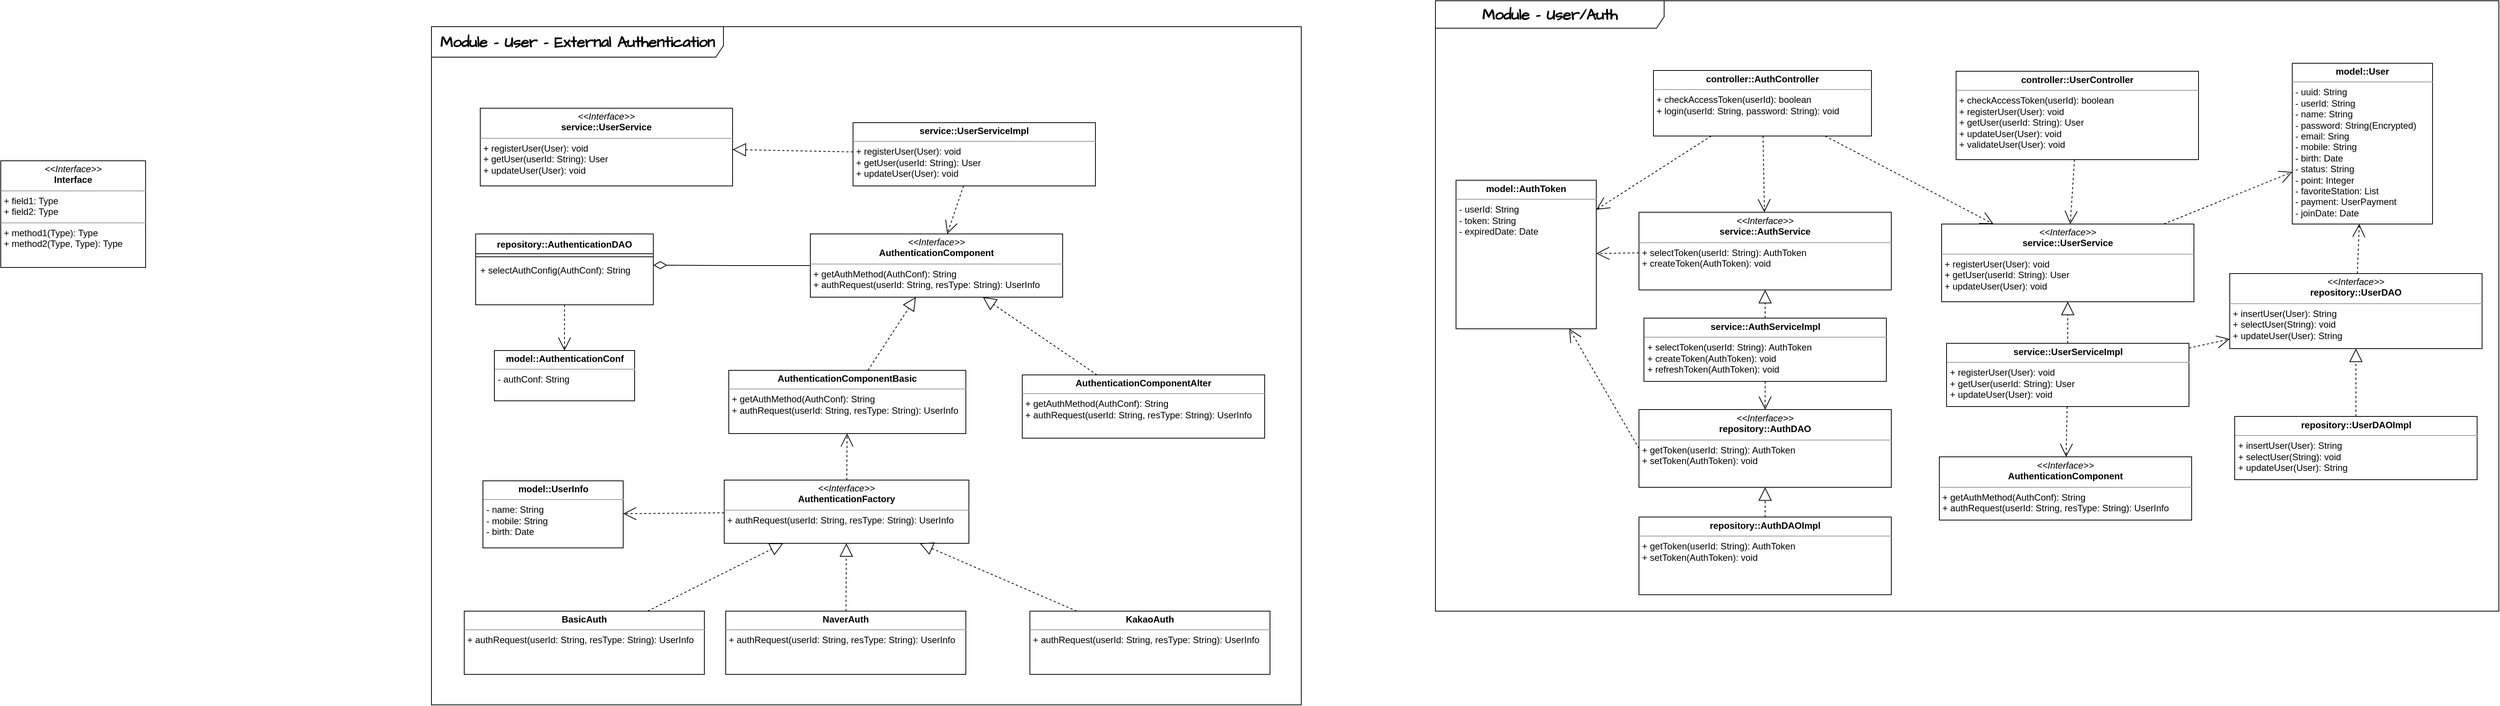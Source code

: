 <mxfile version="21.6.9" type="github">
  <diagram id="C5RBs43oDa-KdzZeNtuy" name="Page-1">
    <mxGraphModel dx="2693" dy="1055" grid="0" gridSize="10" guides="1" tooltips="1" connect="1" arrows="1" fold="1" page="0" pageScale="1" pageWidth="827" pageHeight="1169" math="0" shadow="0">
      <root>
        <mxCell id="WIyWlLk6GJQsqaUBKTNV-0" />
        <mxCell id="WIyWlLk6GJQsqaUBKTNV-1" parent="WIyWlLk6GJQsqaUBKTNV-0" />
        <mxCell id="cEWDLRG8A2N4lx9idrx_-8" style="rounded=0;hachureGap=4;orthogonalLoop=1;jettySize=auto;html=1;exitX=0.5;exitY=1;exitDx=0;exitDy=0;entryX=0.5;entryY=0;entryDx=0;entryDy=0;fontFamily=Architects Daughter;fontSource=https%3A%2F%2Ffonts.googleapis.com%2Fcss%3Ffamily%3DArchitects%2BDaughter;fontSize=16;labelBackgroundColor=none;fontColor=default;dashed=1;endArrow=open;endFill=0;endSize=15;" parent="WIyWlLk6GJQsqaUBKTNV-1" source="zkfFHV4jXpPFQw0GAbJ--6" target="cEWDLRG8A2N4lx9idrx_-15" edge="1">
          <mxGeometry relative="1" as="geometry">
            <mxPoint x="268" y="760" as="targetPoint" />
          </mxGeometry>
        </mxCell>
        <mxCell id="zkfFHV4jXpPFQw0GAbJ--6" value="repository::AuthenticationDAO" style="swimlane;fontStyle=1;align=center;verticalAlign=top;childLayout=stackLayout;horizontal=1;startSize=26;horizontalStack=0;resizeParent=1;resizeLast=0;collapsible=1;marginBottom=0;rounded=0;shadow=0;strokeWidth=1;labelBackgroundColor=none;" parent="WIyWlLk6GJQsqaUBKTNV-1" vertex="1">
          <mxGeometry x="162" y="604" width="233" height="93" as="geometry">
            <mxRectangle x="130" y="380" width="160" height="26" as="alternateBounds" />
          </mxGeometry>
        </mxCell>
        <mxCell id="zkfFHV4jXpPFQw0GAbJ--9" value="" style="line;html=1;strokeWidth=1;align=left;verticalAlign=middle;spacingTop=-1;spacingLeft=3;spacingRight=3;rotatable=0;labelPosition=right;points=[];portConstraint=eastwest;labelBackgroundColor=none;rounded=0;" parent="zkfFHV4jXpPFQw0GAbJ--6" vertex="1">
          <mxGeometry y="26" width="233" height="8" as="geometry" />
        </mxCell>
        <mxCell id="zkfFHV4jXpPFQw0GAbJ--10" value="+ selectAuthConfig(AuthConf): String" style="text;align=left;verticalAlign=top;spacingLeft=4;spacingRight=4;overflow=hidden;rotatable=0;points=[[0,0.5],[1,0.5]];portConstraint=eastwest;fontStyle=0;labelBackgroundColor=none;rounded=0;" parent="zkfFHV4jXpPFQw0GAbJ--6" vertex="1">
          <mxGeometry y="34" width="233" height="26" as="geometry" />
        </mxCell>
        <mxCell id="cEWDLRG8A2N4lx9idrx_-0" value="&lt;b&gt;Module - User - External Authentication&lt;/b&gt;" style="shape=umlFrame;whiteSpace=wrap;html=1;pointerEvents=0;hachureGap=4;fontFamily=Architects Daughter;fontSource=https%3A%2F%2Ffonts.googleapis.com%2Fcss%3Ffamily%3DArchitects%2BDaughter;fontSize=20;width=383;height=40;labelBackgroundColor=none;rounded=0;" parent="WIyWlLk6GJQsqaUBKTNV-1" vertex="1">
          <mxGeometry x="104" y="332" width="1141" height="890" as="geometry" />
        </mxCell>
        <mxCell id="cEWDLRG8A2N4lx9idrx_-12" value="&lt;p style=&quot;margin:0px;margin-top:4px;text-align:center;&quot;&gt;&lt;i&gt;&amp;lt;&amp;lt;Interface&amp;gt;&amp;gt;&lt;/i&gt;&lt;br/&gt;&lt;b&gt;Interface&lt;/b&gt;&lt;/p&gt;&lt;hr size=&quot;1&quot;/&gt;&lt;p style=&quot;margin:0px;margin-left:4px;&quot;&gt;+ field1: Type&lt;br/&gt;+ field2: Type&lt;/p&gt;&lt;hr size=&quot;1&quot;/&gt;&lt;p style=&quot;margin:0px;margin-left:4px;&quot;&gt;+ method1(Type): Type&lt;br/&gt;+ method2(Type, Type): Type&lt;/p&gt;" style="verticalAlign=top;align=left;overflow=fill;fontSize=12;fontFamily=Helvetica;html=1;whiteSpace=wrap;" parent="WIyWlLk6GJQsqaUBKTNV-1" vertex="1">
          <mxGeometry x="-461" y="508" width="190" height="140" as="geometry" />
        </mxCell>
        <mxCell id="cEWDLRG8A2N4lx9idrx_-16" style="edgeStyle=orthogonalEdgeStyle;rounded=0;orthogonalLoop=1;jettySize=auto;html=1;entryX=1.001;entryY=0.268;entryDx=0;entryDy=0;entryPerimeter=0;endArrow=diamondThin;endFill=0;endSize=15;" parent="WIyWlLk6GJQsqaUBKTNV-1" source="cEWDLRG8A2N4lx9idrx_-13" target="zkfFHV4jXpPFQw0GAbJ--10" edge="1">
          <mxGeometry relative="1" as="geometry" />
        </mxCell>
        <mxCell id="cEWDLRG8A2N4lx9idrx_-13" value="&lt;p style=&quot;margin:0px;margin-top:4px;text-align:center;&quot;&gt;&lt;i&gt;&amp;lt;&amp;lt;Interface&amp;gt;&amp;gt;&lt;/i&gt;&lt;br&gt;&lt;b style=&quot;background-color: initial;&quot;&gt;AuthenticationComponent&lt;/b&gt;&lt;/p&gt;&lt;p style=&quot;margin:0px;margin-top:4px;text-align:center;&quot;&gt;&lt;/p&gt;&lt;hr size=&quot;1&quot;&gt;&lt;p style=&quot;margin:0px;margin-left:4px;&quot;&gt;+ getAuthMethod(AuthConf): String&lt;br&gt;&lt;/p&gt;&lt;p style=&quot;margin:0px;margin-left:4px;&quot;&gt;+ authRequest(userId: String, resType: String): UserInfo&lt;/p&gt;&lt;p style=&quot;margin:0px;margin-left:4px;&quot;&gt;&lt;br&gt;&lt;/p&gt;" style="verticalAlign=top;align=left;overflow=fill;fontSize=12;fontFamily=Helvetica;html=1;whiteSpace=wrap;" parent="WIyWlLk6GJQsqaUBKTNV-1" vertex="1">
          <mxGeometry x="601" y="604" width="331" height="83" as="geometry" />
        </mxCell>
        <mxCell id="cEWDLRG8A2N4lx9idrx_-15" value="&lt;p style=&quot;margin:0px;margin-top:4px;text-align:center;&quot;&gt;&lt;b style=&quot;background-color: initial;&quot;&gt;model::AuthenticationConf&lt;/b&gt;&lt;/p&gt;&lt;p style=&quot;margin:0px;margin-top:4px;text-align:center;&quot;&gt;&lt;/p&gt;&lt;hr size=&quot;1&quot;&gt;&lt;p style=&quot;margin:0px;margin-left:4px;&quot;&gt;- authConf: String&lt;/p&gt;" style="verticalAlign=top;align=left;overflow=fill;fontSize=12;fontFamily=Helvetica;html=1;whiteSpace=wrap;" parent="WIyWlLk6GJQsqaUBKTNV-1" vertex="1">
          <mxGeometry x="186.5" y="757" width="184" height="66" as="geometry" />
        </mxCell>
        <mxCell id="cEWDLRG8A2N4lx9idrx_-29" style="edgeStyle=none;shape=connector;rounded=0;hachureGap=4;orthogonalLoop=1;jettySize=auto;html=1;dashed=1;labelBackgroundColor=none;strokeColor=default;fontFamily=Architects Daughter;fontSource=https%3A%2F%2Ffonts.googleapis.com%2Fcss%3Ffamily%3DArchitects%2BDaughter;fontSize=16;fontColor=default;endArrow=block;endFill=0;endSize=15;" parent="WIyWlLk6GJQsqaUBKTNV-1" source="cEWDLRG8A2N4lx9idrx_-17" target="cEWDLRG8A2N4lx9idrx_-13" edge="1">
          <mxGeometry relative="1" as="geometry" />
        </mxCell>
        <mxCell id="cEWDLRG8A2N4lx9idrx_-17" value="&lt;p style=&quot;margin:0px;margin-top:4px;text-align:center;&quot;&gt;&lt;b style=&quot;background-color: initial;&quot;&gt;AuthenticationComponentBasic&lt;/b&gt;&lt;/p&gt;&lt;p style=&quot;margin:0px;margin-top:4px;text-align:center;&quot;&gt;&lt;/p&gt;&lt;hr size=&quot;1&quot;&gt;&lt;p style=&quot;margin:0px;margin-left:4px;&quot;&gt;+ getAuthMethod(AuthConf): String&lt;br&gt;&lt;/p&gt;&lt;p style=&quot;margin:0px;margin-left:4px;&quot;&gt;+ authRequest(userId: String, resType: String): UserInfo&lt;br&gt;&lt;/p&gt;&lt;p style=&quot;margin:0px;margin-left:4px;&quot;&gt;&lt;br&gt;&lt;/p&gt;" style="verticalAlign=top;align=left;overflow=fill;fontSize=12;fontFamily=Helvetica;html=1;whiteSpace=wrap;" parent="WIyWlLk6GJQsqaUBKTNV-1" vertex="1">
          <mxGeometry x="494" y="783" width="311" height="83" as="geometry" />
        </mxCell>
        <mxCell id="cEWDLRG8A2N4lx9idrx_-21" style="edgeStyle=none;shape=connector;rounded=0;hachureGap=4;orthogonalLoop=1;jettySize=auto;html=1;dashed=1;labelBackgroundColor=none;strokeColor=default;fontFamily=Architects Daughter;fontSource=https%3A%2F%2Ffonts.googleapis.com%2Fcss%3Ffamily%3DArchitects%2BDaughter;fontSize=16;fontColor=default;endArrow=block;endFill=0;endSize=15;" parent="WIyWlLk6GJQsqaUBKTNV-1" source="cEWDLRG8A2N4lx9idrx_-18" target="cEWDLRG8A2N4lx9idrx_-13" edge="1">
          <mxGeometry relative="1" as="geometry" />
        </mxCell>
        <mxCell id="cEWDLRG8A2N4lx9idrx_-18" value="&lt;p style=&quot;margin:0px;margin-top:4px;text-align:center;&quot;&gt;&lt;b style=&quot;background-color: initial;&quot;&gt;AuthenticationComponentAlter&lt;/b&gt;&lt;/p&gt;&lt;p style=&quot;margin:0px;margin-top:4px;text-align:center;&quot;&gt;&lt;/p&gt;&lt;hr size=&quot;1&quot;&gt;&lt;p style=&quot;margin:0px;margin-left:4px;&quot;&gt;+ getAuthMethod(AuthConf): String&lt;br&gt;&lt;/p&gt;&lt;p style=&quot;margin:0px;margin-left:4px;&quot;&gt;+ authRequest(userId: String, resType: String): UserInfo&lt;br&gt;&lt;/p&gt;&lt;p style=&quot;margin:0px;margin-left:4px;&quot;&gt;&lt;br&gt;&lt;/p&gt;" style="verticalAlign=top;align=left;overflow=fill;fontSize=12;fontFamily=Helvetica;html=1;whiteSpace=wrap;" parent="WIyWlLk6GJQsqaUBKTNV-1" vertex="1">
          <mxGeometry x="879" y="789" width="318" height="83" as="geometry" />
        </mxCell>
        <mxCell id="cEWDLRG8A2N4lx9idrx_-24" style="edgeStyle=none;shape=connector;rounded=0;hachureGap=4;orthogonalLoop=1;jettySize=auto;html=1;dashed=1;labelBackgroundColor=none;strokeColor=default;fontFamily=Architects Daughter;fontSource=https%3A%2F%2Ffonts.googleapis.com%2Fcss%3Ffamily%3DArchitects%2BDaughter;fontSize=16;fontColor=default;endArrow=open;endFill=0;endSize=15;" parent="WIyWlLk6GJQsqaUBKTNV-1" source="cEWDLRG8A2N4lx9idrx_-23" target="cEWDLRG8A2N4lx9idrx_-17" edge="1">
          <mxGeometry relative="1" as="geometry" />
        </mxCell>
        <mxCell id="cEWDLRG8A2N4lx9idrx_-39" style="edgeStyle=none;shape=connector;rounded=0;hachureGap=4;orthogonalLoop=1;jettySize=auto;html=1;dashed=1;labelBackgroundColor=none;strokeColor=default;fontFamily=Architects Daughter;fontSource=https%3A%2F%2Ffonts.googleapis.com%2Fcss%3Ffamily%3DArchitects%2BDaughter;fontSize=16;fontColor=default;endArrow=open;endFill=0;endSize=15;" parent="WIyWlLk6GJQsqaUBKTNV-1" source="cEWDLRG8A2N4lx9idrx_-23" target="cEWDLRG8A2N4lx9idrx_-38" edge="1">
          <mxGeometry relative="1" as="geometry" />
        </mxCell>
        <mxCell id="cEWDLRG8A2N4lx9idrx_-23" value="&lt;p style=&quot;margin:0px;margin-top:4px;text-align:center;&quot;&gt;&lt;i&gt;&amp;lt;&amp;lt;Interface&amp;gt;&amp;gt;&lt;/i&gt;&lt;br&gt;&lt;b style=&quot;background-color: initial;&quot;&gt;AuthenticationFactory&lt;/b&gt;&lt;/p&gt;&lt;p style=&quot;margin:0px;margin-top:4px;text-align:center;&quot;&gt;&lt;/p&gt;&lt;hr size=&quot;1&quot;&gt;&lt;p style=&quot;margin:0px;margin-left:4px;&quot;&gt;&lt;span style=&quot;background-color: initial;&quot;&gt;+ authRequest(userId: String, resType: String): UserInfo&lt;/span&gt;&lt;br&gt;&lt;/p&gt;" style="verticalAlign=top;align=left;overflow=fill;fontSize=12;fontFamily=Helvetica;html=1;whiteSpace=wrap;" parent="WIyWlLk6GJQsqaUBKTNV-1" vertex="1">
          <mxGeometry x="488" y="927" width="321" height="83" as="geometry" />
        </mxCell>
        <mxCell id="cEWDLRG8A2N4lx9idrx_-35" style="edgeStyle=none;shape=connector;rounded=0;hachureGap=4;orthogonalLoop=1;jettySize=auto;html=1;dashed=1;labelBackgroundColor=none;strokeColor=default;fontFamily=Architects Daughter;fontSource=https%3A%2F%2Ffonts.googleapis.com%2Fcss%3Ffamily%3DArchitects%2BDaughter;fontSize=16;fontColor=default;endArrow=block;endFill=0;endSize=15;" parent="WIyWlLk6GJQsqaUBKTNV-1" source="cEWDLRG8A2N4lx9idrx_-26" target="cEWDLRG8A2N4lx9idrx_-23" edge="1">
          <mxGeometry relative="1" as="geometry" />
        </mxCell>
        <mxCell id="cEWDLRG8A2N4lx9idrx_-26" value="&lt;p style=&quot;margin:0px;margin-top:4px;text-align:center;&quot;&gt;&lt;b style=&quot;background-color: initial;&quot;&gt;BasicAuth&lt;/b&gt;&lt;/p&gt;&lt;p style=&quot;margin:0px;margin-top:4px;text-align:center;&quot;&gt;&lt;/p&gt;&lt;hr size=&quot;1&quot;&gt;&lt;p style=&quot;margin:0px;margin-left:4px;&quot;&gt;+ authRequest(userId: String, resType: String): UserInfo&lt;br&gt;&lt;/p&gt;&lt;p style=&quot;margin:0px;margin-left:4px;&quot;&gt;&lt;br&gt;&lt;/p&gt;" style="verticalAlign=top;align=left;overflow=fill;fontSize=12;fontFamily=Helvetica;html=1;whiteSpace=wrap;" parent="WIyWlLk6GJQsqaUBKTNV-1" vertex="1">
          <mxGeometry x="147" y="1099" width="315" height="83" as="geometry" />
        </mxCell>
        <mxCell id="cEWDLRG8A2N4lx9idrx_-36" style="edgeStyle=none;shape=connector;rounded=0;hachureGap=4;orthogonalLoop=1;jettySize=auto;html=1;dashed=1;labelBackgroundColor=none;strokeColor=default;fontFamily=Architects Daughter;fontSource=https%3A%2F%2Ffonts.googleapis.com%2Fcss%3Ffamily%3DArchitects%2BDaughter;fontSize=16;fontColor=default;endArrow=block;endFill=0;endSize=15;" parent="WIyWlLk6GJQsqaUBKTNV-1" source="cEWDLRG8A2N4lx9idrx_-33" target="cEWDLRG8A2N4lx9idrx_-23" edge="1">
          <mxGeometry relative="1" as="geometry" />
        </mxCell>
        <mxCell id="cEWDLRG8A2N4lx9idrx_-33" value="&lt;p style=&quot;margin:0px;margin-top:4px;text-align:center;&quot;&gt;&lt;b style=&quot;background-color: initial;&quot;&gt;NaverAuth&lt;/b&gt;&lt;/p&gt;&lt;p style=&quot;margin:0px;margin-top:4px;text-align:center;&quot;&gt;&lt;/p&gt;&lt;hr size=&quot;1&quot;&gt;&lt;p style=&quot;margin:0px;margin-left:4px;&quot;&gt;+ authRequest(userId: String, resType: String): UserInfo&lt;br&gt;&lt;/p&gt;&lt;p style=&quot;margin:0px;margin-left:4px;&quot;&gt;&lt;br&gt;&lt;/p&gt;" style="verticalAlign=top;align=left;overflow=fill;fontSize=12;fontFamily=Helvetica;html=1;whiteSpace=wrap;" parent="WIyWlLk6GJQsqaUBKTNV-1" vertex="1">
          <mxGeometry x="490" y="1099" width="315" height="83" as="geometry" />
        </mxCell>
        <mxCell id="cEWDLRG8A2N4lx9idrx_-37" style="edgeStyle=none;shape=connector;rounded=0;hachureGap=4;orthogonalLoop=1;jettySize=auto;html=1;dashed=1;labelBackgroundColor=none;strokeColor=default;fontFamily=Architects Daughter;fontSource=https%3A%2F%2Ffonts.googleapis.com%2Fcss%3Ffamily%3DArchitects%2BDaughter;fontSize=16;fontColor=default;endArrow=block;endFill=0;endSize=15;" parent="WIyWlLk6GJQsqaUBKTNV-1" source="cEWDLRG8A2N4lx9idrx_-34" target="cEWDLRG8A2N4lx9idrx_-23" edge="1">
          <mxGeometry relative="1" as="geometry" />
        </mxCell>
        <mxCell id="cEWDLRG8A2N4lx9idrx_-34" value="&lt;p style=&quot;margin:0px;margin-top:4px;text-align:center;&quot;&gt;&lt;b style=&quot;background-color: initial;&quot;&gt;KakaoAuth&lt;/b&gt;&lt;/p&gt;&lt;p style=&quot;margin:0px;margin-top:4px;text-align:center;&quot;&gt;&lt;/p&gt;&lt;hr size=&quot;1&quot;&gt;&lt;p style=&quot;margin:0px;margin-left:4px;&quot;&gt;+ authRequest(userId: String, resType: String): UserInfo&lt;br&gt;&lt;/p&gt;&lt;p style=&quot;margin:0px;margin-left:4px;&quot;&gt;&lt;br&gt;&lt;/p&gt;" style="verticalAlign=top;align=left;overflow=fill;fontSize=12;fontFamily=Helvetica;html=1;whiteSpace=wrap;" parent="WIyWlLk6GJQsqaUBKTNV-1" vertex="1">
          <mxGeometry x="889" y="1099" width="315" height="83" as="geometry" />
        </mxCell>
        <mxCell id="cEWDLRG8A2N4lx9idrx_-38" value="&lt;p style=&quot;margin:0px;margin-top:4px;text-align:center;&quot;&gt;&lt;b style=&quot;background-color: initial;&quot;&gt;model::UserInfo&lt;/b&gt;&lt;/p&gt;&lt;p style=&quot;margin:0px;margin-top:4px;text-align:center;&quot;&gt;&lt;/p&gt;&lt;hr size=&quot;1&quot;&gt;&lt;p style=&quot;margin:0px;margin-left:4px;&quot;&gt;- name: String&lt;/p&gt;&lt;p style=&quot;margin:0px;margin-left:4px;&quot;&gt;- mobile: String&lt;/p&gt;&lt;p style=&quot;margin:0px;margin-left:4px;&quot;&gt;- birth: Date&lt;/p&gt;" style="verticalAlign=top;align=left;overflow=fill;fontSize=12;fontFamily=Helvetica;html=1;whiteSpace=wrap;" parent="WIyWlLk6GJQsqaUBKTNV-1" vertex="1">
          <mxGeometry x="171.5" y="928" width="184" height="88" as="geometry" />
        </mxCell>
        <mxCell id="cEWDLRG8A2N4lx9idrx_-43" style="edgeStyle=none;shape=connector;rounded=0;hachureGap=4;orthogonalLoop=1;jettySize=auto;html=1;dashed=1;labelBackgroundColor=none;strokeColor=default;fontFamily=Architects Daughter;fontSource=https%3A%2F%2Ffonts.googleapis.com%2Fcss%3Ffamily%3DArchitects%2BDaughter;fontSize=16;fontColor=default;endArrow=open;endFill=0;endSize=15;" parent="WIyWlLk6GJQsqaUBKTNV-1" source="cEWDLRG8A2N4lx9idrx_-40" target="cEWDLRG8A2N4lx9idrx_-13" edge="1">
          <mxGeometry relative="1" as="geometry" />
        </mxCell>
        <mxCell id="cEWDLRG8A2N4lx9idrx_-45" style="edgeStyle=none;shape=connector;rounded=0;hachureGap=4;orthogonalLoop=1;jettySize=auto;html=1;dashed=1;labelBackgroundColor=none;strokeColor=default;fontFamily=Architects Daughter;fontSource=https%3A%2F%2Ffonts.googleapis.com%2Fcss%3Ffamily%3DArchitects%2BDaughter;fontSize=16;fontColor=default;endArrow=block;endFill=0;endSize=15;" parent="WIyWlLk6GJQsqaUBKTNV-1" source="cEWDLRG8A2N4lx9idrx_-40" target="cEWDLRG8A2N4lx9idrx_-42" edge="1">
          <mxGeometry relative="1" as="geometry" />
        </mxCell>
        <mxCell id="cEWDLRG8A2N4lx9idrx_-40" value="&lt;p style=&quot;margin:0px;margin-top:4px;text-align:center;&quot;&gt;&lt;b style=&quot;background-color: initial;&quot;&gt;service::UserServiceImpl&lt;/b&gt;&lt;/p&gt;&lt;p style=&quot;margin:0px;margin-top:4px;text-align:center;&quot;&gt;&lt;/p&gt;&lt;hr size=&quot;1&quot;&gt;&lt;p style=&quot;margin:0px;margin-left:4px;&quot;&gt;+ registerUser(User): void&lt;/p&gt;&lt;p style=&quot;margin:0px;margin-left:4px;&quot;&gt;+ getUser(userId: String): User&lt;/p&gt;&lt;p style=&quot;margin:0px;margin-left:4px;&quot;&gt;+ updateUser(User): void&lt;/p&gt;&lt;p style=&quot;margin:0px;margin-left:4px;&quot;&gt;&lt;br&gt;&lt;/p&gt;" style="verticalAlign=top;align=left;overflow=fill;fontSize=12;fontFamily=Helvetica;html=1;whiteSpace=wrap;" parent="WIyWlLk6GJQsqaUBKTNV-1" vertex="1">
          <mxGeometry x="657" y="458" width="318" height="83" as="geometry" />
        </mxCell>
        <mxCell id="cEWDLRG8A2N4lx9idrx_-42" value="&lt;p style=&quot;margin:0px;margin-top:4px;text-align:center;&quot;&gt;&lt;i&gt;&amp;lt;&amp;lt;Interface&amp;gt;&amp;gt;&lt;/i&gt;&lt;br&gt;&lt;b style=&quot;background-color: initial;&quot;&gt;service::UserService&lt;/b&gt;&lt;/p&gt;&lt;p style=&quot;margin:0px;margin-top:4px;text-align:center;&quot;&gt;&lt;/p&gt;&lt;hr size=&quot;1&quot;&gt;&lt;p style=&quot;margin:0px;margin-left:4px;&quot;&gt;+ registerUser(User): void&lt;br&gt;&lt;/p&gt;&lt;p style=&quot;margin:0px;margin-left:4px;&quot;&gt;+ getUser(userId: String): User&lt;/p&gt;&lt;p style=&quot;margin:0px;margin-left:4px;&quot;&gt;+ updateUser(User): void&lt;/p&gt;" style="verticalAlign=top;align=left;overflow=fill;fontSize=12;fontFamily=Helvetica;html=1;whiteSpace=wrap;" parent="WIyWlLk6GJQsqaUBKTNV-1" vertex="1">
          <mxGeometry x="168" y="439" width="331" height="102" as="geometry" />
        </mxCell>
        <mxCell id="cEWDLRG8A2N4lx9idrx_-50" value="&lt;b&gt;Module - User/Auth&lt;/b&gt;" style="shape=umlFrame;whiteSpace=wrap;html=1;pointerEvents=0;hachureGap=4;fontFamily=Architects Daughter;fontSource=https%3A%2F%2Ffonts.googleapis.com%2Fcss%3Ffamily%3DArchitects%2BDaughter;fontSize=20;width=300;height=36;labelBackgroundColor=none;rounded=0;" parent="WIyWlLk6GJQsqaUBKTNV-1" vertex="1">
          <mxGeometry x="1421" y="298" width="1395" height="801" as="geometry" />
        </mxCell>
        <mxCell id="cEWDLRG8A2N4lx9idrx_-52" value="&lt;p style=&quot;margin:0px;margin-top:4px;text-align:center;&quot;&gt;&lt;i&gt;&amp;lt;&amp;lt;Interface&amp;gt;&amp;gt;&lt;/i&gt;&lt;br&gt;&lt;b style=&quot;border-color: var(--border-color); background-color: initial;&quot;&gt;AuthenticationComponent&lt;/b&gt;&lt;br&gt;&lt;/p&gt;&lt;p style=&quot;margin:0px;margin-top:4px;text-align:center;&quot;&gt;&lt;/p&gt;&lt;hr size=&quot;1&quot;&gt;&lt;p style=&quot;margin:0px;margin-left:4px;&quot;&gt;+ getAuthMethod(AuthConf): String&lt;br&gt;&lt;/p&gt;&lt;p style=&quot;margin:0px;margin-left:4px;&quot;&gt;+ authRequest(userId: String, resType: String): UserInfo&lt;/p&gt;&lt;p style=&quot;margin:0px;margin-left:4px;&quot;&gt;&lt;br&gt;&lt;/p&gt;" style="verticalAlign=top;align=left;overflow=fill;fontSize=12;fontFamily=Helvetica;html=1;whiteSpace=wrap;" parent="WIyWlLk6GJQsqaUBKTNV-1" vertex="1">
          <mxGeometry x="2082" y="896.5" width="331" height="83" as="geometry" />
        </mxCell>
        <mxCell id="cEWDLRG8A2N4lx9idrx_-68" style="edgeStyle=none;shape=connector;rounded=0;hachureGap=4;orthogonalLoop=1;jettySize=auto;html=1;dashed=1;labelBackgroundColor=none;strokeColor=default;fontFamily=Architects Daughter;fontSource=https%3A%2F%2Ffonts.googleapis.com%2Fcss%3Ffamily%3DArchitects%2BDaughter;fontSize=16;fontColor=default;endArrow=open;endFill=0;endSize=15;" parent="WIyWlLk6GJQsqaUBKTNV-1" source="cEWDLRG8A2N4lx9idrx_-70" target="cEWDLRG8A2N4lx9idrx_-52" edge="1">
          <mxGeometry relative="1" as="geometry" />
        </mxCell>
        <mxCell id="cEWDLRG8A2N4lx9idrx_-69" style="edgeStyle=none;shape=connector;rounded=0;hachureGap=4;orthogonalLoop=1;jettySize=auto;html=1;dashed=1;labelBackgroundColor=none;strokeColor=default;fontFamily=Architects Daughter;fontSource=https%3A%2F%2Ffonts.googleapis.com%2Fcss%3Ffamily%3DArchitects%2BDaughter;fontSize=16;fontColor=default;endArrow=block;endFill=0;endSize=15;" parent="WIyWlLk6GJQsqaUBKTNV-1" source="cEWDLRG8A2N4lx9idrx_-70" target="cEWDLRG8A2N4lx9idrx_-71" edge="1">
          <mxGeometry relative="1" as="geometry" />
        </mxCell>
        <mxCell id="cEWDLRG8A2N4lx9idrx_-79" style="edgeStyle=none;shape=connector;rounded=0;hachureGap=4;orthogonalLoop=1;jettySize=auto;html=1;dashed=1;labelBackgroundColor=none;strokeColor=default;fontFamily=Architects Daughter;fontSource=https%3A%2F%2Ffonts.googleapis.com%2Fcss%3Ffamily%3DArchitects%2BDaughter;fontSize=16;fontColor=default;endArrow=open;endFill=0;endSize=15;" parent="WIyWlLk6GJQsqaUBKTNV-1" source="cEWDLRG8A2N4lx9idrx_-70" target="cEWDLRG8A2N4lx9idrx_-73" edge="1">
          <mxGeometry relative="1" as="geometry" />
        </mxCell>
        <mxCell id="cEWDLRG8A2N4lx9idrx_-70" value="&lt;p style=&quot;margin:0px;margin-top:4px;text-align:center;&quot;&gt;&lt;b style=&quot;background-color: initial;&quot;&gt;service::UserServiceImpl&lt;/b&gt;&lt;/p&gt;&lt;p style=&quot;margin:0px;margin-top:4px;text-align:center;&quot;&gt;&lt;/p&gt;&lt;hr size=&quot;1&quot;&gt;&lt;p style=&quot;margin:0px;margin-left:4px;&quot;&gt;+ registerUser(User): void&lt;/p&gt;&lt;p style=&quot;margin:0px;margin-left:4px;&quot;&gt;+ getUser(userId: String): User&lt;/p&gt;&lt;p style=&quot;margin:0px;margin-left:4px;&quot;&gt;+ updateUser(User): void&lt;/p&gt;&lt;p style=&quot;margin:0px;margin-left:4px;&quot;&gt;&lt;br&gt;&lt;/p&gt;" style="verticalAlign=top;align=left;overflow=fill;fontSize=12;fontFamily=Helvetica;html=1;whiteSpace=wrap;" parent="WIyWlLk6GJQsqaUBKTNV-1" vertex="1">
          <mxGeometry x="2091.5" y="747.5" width="318" height="83" as="geometry" />
        </mxCell>
        <mxCell id="cEWDLRG8A2N4lx9idrx_-80" style="edgeStyle=none;shape=connector;rounded=0;hachureGap=4;orthogonalLoop=1;jettySize=auto;html=1;dashed=1;labelBackgroundColor=none;strokeColor=default;fontFamily=Architects Daughter;fontSource=https%3A%2F%2Ffonts.googleapis.com%2Fcss%3Ffamily%3DArchitects%2BDaughter;fontSize=16;fontColor=default;endArrow=open;endFill=0;endSize=15;" parent="WIyWlLk6GJQsqaUBKTNV-1" source="cEWDLRG8A2N4lx9idrx_-71" target="cEWDLRG8A2N4lx9idrx_-77" edge="1">
          <mxGeometry relative="1" as="geometry" />
        </mxCell>
        <mxCell id="cEWDLRG8A2N4lx9idrx_-71" value="&lt;p style=&quot;margin:0px;margin-top:4px;text-align:center;&quot;&gt;&lt;i&gt;&amp;lt;&amp;lt;Interface&amp;gt;&amp;gt;&lt;/i&gt;&lt;br&gt;&lt;b style=&quot;background-color: initial;&quot;&gt;service::UserService&lt;/b&gt;&lt;/p&gt;&lt;p style=&quot;margin:0px;margin-top:4px;text-align:center;&quot;&gt;&lt;/p&gt;&lt;hr size=&quot;1&quot;&gt;&lt;p style=&quot;margin:0px;margin-left:4px;&quot;&gt;+ registerUser(User): void&lt;br&gt;&lt;/p&gt;&lt;p style=&quot;margin:0px;margin-left:4px;&quot;&gt;+ getUser(userId: String): User&lt;/p&gt;&lt;p style=&quot;margin:0px;margin-left:4px;&quot;&gt;+ updateUser(User): void&lt;/p&gt;" style="verticalAlign=top;align=left;overflow=fill;fontSize=12;fontFamily=Helvetica;html=1;whiteSpace=wrap;" parent="WIyWlLk6GJQsqaUBKTNV-1" vertex="1">
          <mxGeometry x="2085" y="591" width="331" height="102" as="geometry" />
        </mxCell>
        <mxCell id="cEWDLRG8A2N4lx9idrx_-82" style="edgeStyle=none;shape=connector;rounded=0;hachureGap=4;orthogonalLoop=1;jettySize=auto;html=1;dashed=1;labelBackgroundColor=none;strokeColor=default;fontFamily=Architects Daughter;fontSource=https%3A%2F%2Ffonts.googleapis.com%2Fcss%3Ffamily%3DArchitects%2BDaughter;fontSize=16;fontColor=default;endArrow=block;endFill=0;endSize=15;" parent="WIyWlLk6GJQsqaUBKTNV-1" source="cEWDLRG8A2N4lx9idrx_-72" target="cEWDLRG8A2N4lx9idrx_-73" edge="1">
          <mxGeometry relative="1" as="geometry" />
        </mxCell>
        <mxCell id="cEWDLRG8A2N4lx9idrx_-72" value="&lt;p style=&quot;margin:0px;margin-top:4px;text-align:center;&quot;&gt;&lt;b style=&quot;background-color: initial;&quot;&gt;repository::UserDAOImpl&lt;/b&gt;&lt;/p&gt;&lt;p style=&quot;margin:0px;margin-top:4px;text-align:center;&quot;&gt;&lt;/p&gt;&lt;hr size=&quot;1&quot;&gt;&lt;p style=&quot;border-color: var(--border-color); margin: 0px 0px 0px 4px;&quot;&gt;+ insertUser(User): String&lt;/p&gt;&lt;p style=&quot;border-color: var(--border-color); margin: 0px 0px 0px 4px;&quot;&gt;+ selectUser(String): void&lt;/p&gt;&lt;p style=&quot;margin:0px;margin-left:4px;&quot;&gt;+ updateUser(User): String&lt;/p&gt;&lt;p style=&quot;margin:0px;margin-left:4px;&quot;&gt;&lt;br&gt;&lt;/p&gt;" style="verticalAlign=top;align=left;overflow=fill;fontSize=12;fontFamily=Helvetica;html=1;whiteSpace=wrap;" parent="WIyWlLk6GJQsqaUBKTNV-1" vertex="1">
          <mxGeometry x="2469.5" y="843.5" width="318" height="83" as="geometry" />
        </mxCell>
        <mxCell id="cEWDLRG8A2N4lx9idrx_-81" style="edgeStyle=none;shape=connector;rounded=0;hachureGap=4;orthogonalLoop=1;jettySize=auto;html=1;dashed=1;labelBackgroundColor=none;strokeColor=default;fontFamily=Architects Daughter;fontSource=https%3A%2F%2Ffonts.googleapis.com%2Fcss%3Ffamily%3DArchitects%2BDaughter;fontSize=16;fontColor=default;endArrow=open;endFill=0;endSize=15;" parent="WIyWlLk6GJQsqaUBKTNV-1" source="cEWDLRG8A2N4lx9idrx_-73" target="cEWDLRG8A2N4lx9idrx_-77" edge="1">
          <mxGeometry relative="1" as="geometry" />
        </mxCell>
        <mxCell id="cEWDLRG8A2N4lx9idrx_-73" value="&lt;p style=&quot;margin:0px;margin-top:4px;text-align:center;&quot;&gt;&lt;i&gt;&amp;lt;&amp;lt;Interface&amp;gt;&amp;gt;&lt;/i&gt;&lt;br&gt;&lt;b style=&quot;background-color: initial;&quot;&gt;repository::UserDAO&lt;/b&gt;&lt;/p&gt;&lt;p style=&quot;margin:0px;margin-top:4px;text-align:center;&quot;&gt;&lt;/p&gt;&lt;hr size=&quot;1&quot;&gt;&lt;p style=&quot;margin:0px;margin-left:4px;&quot;&gt;+ insertUser(User): String&lt;/p&gt;&lt;p style=&quot;margin:0px;margin-left:4px;&quot;&gt;+ selectUser(String): void&lt;/p&gt;&lt;p style=&quot;margin:0px;margin-left:4px;&quot;&gt;+ updateUser(User): String&lt;/p&gt;&lt;p style=&quot;margin:0px;margin-left:4px;&quot;&gt;&lt;br&gt;&lt;/p&gt;" style="verticalAlign=top;align=left;overflow=fill;fontSize=12;fontFamily=Helvetica;html=1;whiteSpace=wrap;" parent="WIyWlLk6GJQsqaUBKTNV-1" vertex="1">
          <mxGeometry x="2463" y="656" width="331" height="98.5" as="geometry" />
        </mxCell>
        <mxCell id="cEWDLRG8A2N4lx9idrx_-75" style="edgeStyle=none;shape=connector;rounded=0;hachureGap=4;orthogonalLoop=1;jettySize=auto;html=1;dashed=1;labelBackgroundColor=none;strokeColor=default;fontFamily=Architects Daughter;fontSource=https%3A%2F%2Ffonts.googleapis.com%2Fcss%3Ffamily%3DArchitects%2BDaughter;fontSize=16;fontColor=default;endArrow=open;endFill=0;endSize=15;" parent="WIyWlLk6GJQsqaUBKTNV-1" source="cEWDLRG8A2N4lx9idrx_-74" target="cEWDLRG8A2N4lx9idrx_-71" edge="1">
          <mxGeometry relative="1" as="geometry" />
        </mxCell>
        <mxCell id="cEWDLRG8A2N4lx9idrx_-74" value="&lt;p style=&quot;margin:0px;margin-top:4px;text-align:center;&quot;&gt;&lt;b style=&quot;background-color: initial;&quot;&gt;controller::UserController&lt;/b&gt;&lt;/p&gt;&lt;p style=&quot;margin:0px;margin-top:4px;text-align:center;&quot;&gt;&lt;/p&gt;&lt;hr size=&quot;1&quot;&gt;&lt;p style=&quot;margin:0px;margin-left:4px;&quot;&gt;+ checkAccessToken(userId): boolean&lt;/p&gt;&lt;p style=&quot;margin:0px;margin-left:4px;&quot;&gt;+ registerUser(User): void&lt;/p&gt;&lt;p style=&quot;margin:0px;margin-left:4px;&quot;&gt;+ getUser(userId: String): User&lt;/p&gt;&lt;p style=&quot;margin:0px;margin-left:4px;&quot;&gt;+ updateUser(User): void&lt;/p&gt;&lt;p style=&quot;margin:0px;margin-left:4px;&quot;&gt;+ validateUser(User): void&lt;/p&gt;&lt;p style=&quot;margin:0px;margin-left:4px;&quot;&gt;&lt;br&gt;&lt;/p&gt;" style="verticalAlign=top;align=left;overflow=fill;fontSize=12;fontFamily=Helvetica;html=1;whiteSpace=wrap;" parent="WIyWlLk6GJQsqaUBKTNV-1" vertex="1">
          <mxGeometry x="2104" y="390.5" width="318" height="116" as="geometry" />
        </mxCell>
        <mxCell id="cEWDLRG8A2N4lx9idrx_-77" value="&lt;p style=&quot;margin:0px;margin-top:4px;text-align:center;&quot;&gt;&lt;b style=&quot;background-color: initial;&quot;&gt;model::User&lt;/b&gt;&lt;/p&gt;&lt;p style=&quot;margin:0px;margin-top:4px;text-align:center;&quot;&gt;&lt;/p&gt;&lt;hr size=&quot;1&quot;&gt;&lt;p style=&quot;margin:0px;margin-left:4px;&quot;&gt;- uuid: String&lt;/p&gt;&lt;p style=&quot;margin:0px;margin-left:4px;&quot;&gt;- userId: String&lt;/p&gt;&lt;p style=&quot;margin:0px;margin-left:4px;&quot;&gt;- name: String&lt;/p&gt;&lt;p style=&quot;margin:0px;margin-left:4px;&quot;&gt;- password: String(Encrypted)&lt;/p&gt;&lt;p style=&quot;margin:0px;margin-left:4px;&quot;&gt;- email: Sring&lt;/p&gt;&lt;p style=&quot;margin:0px;margin-left:4px;&quot;&gt;- mobile: String&lt;/p&gt;&lt;p style=&quot;margin:0px;margin-left:4px;&quot;&gt;- birth: Date&lt;/p&gt;&lt;p style=&quot;margin:0px;margin-left:4px;&quot;&gt;- status: String&lt;/p&gt;&lt;p style=&quot;margin:0px;margin-left:4px;&quot;&gt;- point: Integer&lt;/p&gt;&lt;p style=&quot;margin:0px;margin-left:4px;&quot;&gt;- favoriteStation: List&lt;/p&gt;&lt;p style=&quot;margin:0px;margin-left:4px;&quot;&gt;- payment: UserPayment&lt;/p&gt;&lt;p style=&quot;margin:0px;margin-left:4px;&quot;&gt;- joinDate: Date&lt;/p&gt;" style="verticalAlign=top;align=left;overflow=fill;fontSize=12;fontFamily=Helvetica;html=1;whiteSpace=wrap;" parent="WIyWlLk6GJQsqaUBKTNV-1" vertex="1">
          <mxGeometry x="2545" y="380" width="184" height="211" as="geometry" />
        </mxCell>
        <mxCell id="cEWDLRG8A2N4lx9idrx_-97" style="edgeStyle=none;shape=connector;rounded=0;hachureGap=4;orthogonalLoop=1;jettySize=auto;html=1;dashed=1;labelBackgroundColor=none;strokeColor=default;fontFamily=Architects Daughter;fontSource=https%3A%2F%2Ffonts.googleapis.com%2Fcss%3Ffamily%3DArchitects%2BDaughter;fontSize=16;fontColor=default;endArrow=open;endFill=0;endSize=15;" parent="WIyWlLk6GJQsqaUBKTNV-1" source="cEWDLRG8A2N4lx9idrx_-83" target="cEWDLRG8A2N4lx9idrx_-90" edge="1">
          <mxGeometry relative="1" as="geometry" />
        </mxCell>
        <mxCell id="cEWDLRG8A2N4lx9idrx_-83" value="&lt;p style=&quot;margin:0px;margin-top:4px;text-align:center;&quot;&gt;&lt;i&gt;&amp;lt;&amp;lt;Interface&amp;gt;&amp;gt;&lt;/i&gt;&lt;br&gt;&lt;b style=&quot;background-color: initial;&quot;&gt;service::AuthService&lt;/b&gt;&lt;/p&gt;&lt;p style=&quot;margin:0px;margin-top:4px;text-align:center;&quot;&gt;&lt;/p&gt;&lt;hr size=&quot;1&quot;&gt;&lt;p style=&quot;margin:0px;margin-left:4px;&quot;&gt;+ selectToken(userId: String): AuthToken&lt;/p&gt;&lt;p style=&quot;margin:0px;margin-left:4px;&quot;&gt;+ createToken(AuthToken): void&lt;/p&gt;" style="verticalAlign=top;align=left;overflow=fill;fontSize=12;fontFamily=Helvetica;html=1;whiteSpace=wrap;" parent="WIyWlLk6GJQsqaUBKTNV-1" vertex="1">
          <mxGeometry x="1688" y="575.5" width="331" height="102" as="geometry" />
        </mxCell>
        <mxCell id="cEWDLRG8A2N4lx9idrx_-99" style="edgeStyle=none;shape=connector;rounded=0;hachureGap=4;orthogonalLoop=1;jettySize=auto;html=1;dashed=1;labelBackgroundColor=none;strokeColor=default;fontFamily=Architects Daughter;fontSource=https%3A%2F%2Ffonts.googleapis.com%2Fcss%3Ffamily%3DArchitects%2BDaughter;fontSize=16;fontColor=default;endArrow=open;endFill=0;endSize=15;exitX=0;exitY=0.5;exitDx=0;exitDy=0;" parent="WIyWlLk6GJQsqaUBKTNV-1" source="cEWDLRG8A2N4lx9idrx_-84" target="cEWDLRG8A2N4lx9idrx_-90" edge="1">
          <mxGeometry relative="1" as="geometry" />
        </mxCell>
        <mxCell id="cEWDLRG8A2N4lx9idrx_-84" value="&lt;p style=&quot;margin:0px;margin-top:4px;text-align:center;&quot;&gt;&lt;i&gt;&amp;lt;&amp;lt;Interface&amp;gt;&amp;gt;&lt;/i&gt;&lt;br&gt;&lt;b style=&quot;background-color: initial;&quot;&gt;repository::AuthDAO&lt;/b&gt;&lt;/p&gt;&lt;p style=&quot;margin:0px;margin-top:4px;text-align:center;&quot;&gt;&lt;/p&gt;&lt;hr size=&quot;1&quot;&gt;&lt;p style=&quot;margin:0px;margin-left:4px;&quot;&gt;+ getToken(userId: String): AuthToken&lt;/p&gt;&lt;p style=&quot;margin:0px;margin-left:4px;&quot;&gt;+ setToken(AuthToken): void&lt;/p&gt;" style="verticalAlign=top;align=left;overflow=fill;fontSize=12;fontFamily=Helvetica;html=1;whiteSpace=wrap;" parent="WIyWlLk6GJQsqaUBKTNV-1" vertex="1">
          <mxGeometry x="1688" y="834.5" width="331" height="102" as="geometry" />
        </mxCell>
        <mxCell id="cEWDLRG8A2N4lx9idrx_-96" style="edgeStyle=none;shape=connector;rounded=0;hachureGap=4;orthogonalLoop=1;jettySize=auto;html=1;dashed=1;labelBackgroundColor=none;strokeColor=default;fontFamily=Architects Daughter;fontSource=https%3A%2F%2Ffonts.googleapis.com%2Fcss%3Ffamily%3DArchitects%2BDaughter;fontSize=16;fontColor=default;endArrow=open;endFill=0;endSize=15;" parent="WIyWlLk6GJQsqaUBKTNV-1" source="cEWDLRG8A2N4lx9idrx_-86" target="cEWDLRG8A2N4lx9idrx_-90" edge="1">
          <mxGeometry relative="1" as="geometry" />
        </mxCell>
        <mxCell id="cEWDLRG8A2N4lx9idrx_-100" style="edgeStyle=none;shape=connector;rounded=0;hachureGap=4;orthogonalLoop=1;jettySize=auto;html=1;dashed=1;labelBackgroundColor=none;strokeColor=default;fontFamily=Architects Daughter;fontSource=https%3A%2F%2Ffonts.googleapis.com%2Fcss%3Ffamily%3DArchitects%2BDaughter;fontSize=16;fontColor=default;endArrow=open;endFill=0;endSize=15;" parent="WIyWlLk6GJQsqaUBKTNV-1" source="cEWDLRG8A2N4lx9idrx_-86" target="cEWDLRG8A2N4lx9idrx_-71" edge="1">
          <mxGeometry relative="1" as="geometry" />
        </mxCell>
        <mxCell id="cEWDLRG8A2N4lx9idrx_-86" value="&lt;p style=&quot;margin:0px;margin-top:4px;text-align:center;&quot;&gt;&lt;b style=&quot;background-color: initial;&quot;&gt;controller::AuthController&lt;/b&gt;&lt;/p&gt;&lt;p style=&quot;margin:0px;margin-top:4px;text-align:center;&quot;&gt;&lt;/p&gt;&lt;hr size=&quot;1&quot;&gt;&lt;p style=&quot;margin:0px;margin-left:4px;&quot;&gt;+ checkAccessToken(userId): boolean&lt;/p&gt;&lt;p style=&quot;margin:0px;margin-left:4px;&quot;&gt;+ login(userId: String, password: String): void&lt;/p&gt;" style="verticalAlign=top;align=left;overflow=fill;fontSize=12;fontFamily=Helvetica;html=1;whiteSpace=wrap;" parent="WIyWlLk6GJQsqaUBKTNV-1" vertex="1">
          <mxGeometry x="1707" y="389.5" width="286" height="86" as="geometry" />
        </mxCell>
        <mxCell id="cEWDLRG8A2N4lx9idrx_-93" style="edgeStyle=none;shape=connector;rounded=0;hachureGap=4;orthogonalLoop=1;jettySize=auto;html=1;dashed=1;labelBackgroundColor=none;strokeColor=default;fontFamily=Architects Daughter;fontSource=https%3A%2F%2Ffonts.googleapis.com%2Fcss%3Ffamily%3DArchitects%2BDaughter;fontSize=16;fontColor=default;endArrow=open;endFill=0;endSize=15;" parent="WIyWlLk6GJQsqaUBKTNV-1" source="cEWDLRG8A2N4lx9idrx_-87" target="cEWDLRG8A2N4lx9idrx_-84" edge="1">
          <mxGeometry relative="1" as="geometry" />
        </mxCell>
        <mxCell id="cEWDLRG8A2N4lx9idrx_-94" style="edgeStyle=none;shape=connector;rounded=0;hachureGap=4;orthogonalLoop=1;jettySize=auto;html=1;dashed=1;labelBackgroundColor=none;strokeColor=default;fontFamily=Architects Daughter;fontSource=https%3A%2F%2Ffonts.googleapis.com%2Fcss%3Ffamily%3DArchitects%2BDaughter;fontSize=16;fontColor=default;endArrow=block;endFill=0;endSize=15;" parent="WIyWlLk6GJQsqaUBKTNV-1" source="cEWDLRG8A2N4lx9idrx_-87" target="cEWDLRG8A2N4lx9idrx_-83" edge="1">
          <mxGeometry relative="1" as="geometry" />
        </mxCell>
        <mxCell id="cEWDLRG8A2N4lx9idrx_-87" value="&lt;p style=&quot;margin:0px;margin-top:4px;text-align:center;&quot;&gt;&lt;b style=&quot;background-color: initial;&quot;&gt;service::AuthServiceImpl&lt;/b&gt;&lt;/p&gt;&lt;p style=&quot;margin:0px;margin-top:4px;text-align:center;&quot;&gt;&lt;/p&gt;&lt;hr size=&quot;1&quot;&gt;&lt;p style=&quot;border-color: var(--border-color); margin: 0px 0px 0px 4px;&quot;&gt;+ selectToken(userId: String): AuthToken&lt;/p&gt;&lt;p style=&quot;border-color: var(--border-color); margin: 0px 0px 0px 4px;&quot;&gt;&lt;span style=&quot;background-color: initial;&quot;&gt;+ createToken(AuthToken): void&lt;/span&gt;&lt;br&gt;&lt;/p&gt;&lt;p style=&quot;border-color: var(--border-color); margin: 0px 0px 0px 4px;&quot;&gt;&lt;span style=&quot;background-color: initial;&quot;&gt;+ refreshToken(AuthToken): void&lt;/span&gt;&lt;/p&gt;&lt;p style=&quot;margin:0px;margin-left:4px;&quot;&gt;&lt;br&gt;&lt;/p&gt;" style="verticalAlign=top;align=left;overflow=fill;fontSize=12;fontFamily=Helvetica;html=1;whiteSpace=wrap;" parent="WIyWlLk6GJQsqaUBKTNV-1" vertex="1">
          <mxGeometry x="1694.5" y="714.5" width="318" height="83" as="geometry" />
        </mxCell>
        <mxCell id="cEWDLRG8A2N4lx9idrx_-90" value="&lt;p style=&quot;margin:0px;margin-top:4px;text-align:center;&quot;&gt;&lt;b style=&quot;background-color: initial;&quot;&gt;model::AuthToken&lt;/b&gt;&lt;/p&gt;&lt;p style=&quot;margin:0px;margin-top:4px;text-align:center;&quot;&gt;&lt;/p&gt;&lt;hr size=&quot;1&quot;&gt;&lt;p style=&quot;margin:0px;margin-left:4px;&quot;&gt;- userId: String&lt;/p&gt;&lt;p style=&quot;margin:0px;margin-left:4px;&quot;&gt;- token: String&lt;/p&gt;&lt;p style=&quot;margin:0px;margin-left:4px;&quot;&gt;- expiredDate: Date&lt;/p&gt;" style="verticalAlign=top;align=left;overflow=fill;fontSize=12;fontFamily=Helvetica;html=1;whiteSpace=wrap;" parent="WIyWlLk6GJQsqaUBKTNV-1" vertex="1">
          <mxGeometry x="1448" y="533.5" width="184" height="195" as="geometry" />
        </mxCell>
        <mxCell id="cEWDLRG8A2N4lx9idrx_-92" style="edgeStyle=none;shape=connector;rounded=0;hachureGap=4;orthogonalLoop=1;jettySize=auto;html=1;dashed=1;labelBackgroundColor=none;strokeColor=default;fontFamily=Architects Daughter;fontSource=https%3A%2F%2Ffonts.googleapis.com%2Fcss%3Ffamily%3DArchitects%2BDaughter;fontSize=16;fontColor=default;endArrow=block;endFill=0;endSize=15;" parent="WIyWlLk6GJQsqaUBKTNV-1" source="cEWDLRG8A2N4lx9idrx_-91" target="cEWDLRG8A2N4lx9idrx_-84" edge="1">
          <mxGeometry relative="1" as="geometry" />
        </mxCell>
        <mxCell id="cEWDLRG8A2N4lx9idrx_-91" value="&lt;p style=&quot;margin:0px;margin-top:4px;text-align:center;&quot;&gt;&lt;b style=&quot;background-color: initial;&quot;&gt;repository::AuthDAOImpl&lt;/b&gt;&lt;/p&gt;&lt;p style=&quot;margin:0px;margin-top:4px;text-align:center;&quot;&gt;&lt;/p&gt;&lt;hr size=&quot;1&quot;&gt;&lt;p style=&quot;margin:0px;margin-left:4px;&quot;&gt;+ getToken(userId: String): AuthToken&lt;/p&gt;&lt;p style=&quot;margin:0px;margin-left:4px;&quot;&gt;+ setToken(AuthToken): void&lt;/p&gt;" style="verticalAlign=top;align=left;overflow=fill;fontSize=12;fontFamily=Helvetica;html=1;whiteSpace=wrap;" parent="WIyWlLk6GJQsqaUBKTNV-1" vertex="1">
          <mxGeometry x="1688" y="975.5" width="331" height="102" as="geometry" />
        </mxCell>
        <mxCell id="GPvf2fdD1FS0ad2nvD5k-1" style="edgeStyle=none;shape=connector;rounded=0;hachureGap=4;orthogonalLoop=1;jettySize=auto;html=1;dashed=1;labelBackgroundColor=none;strokeColor=default;fontFamily=Architects Daughter;fontSource=https%3A%2F%2Ffonts.googleapis.com%2Fcss%3Ffamily%3DArchitects%2BDaughter;fontSize=16;fontColor=default;endArrow=open;endFill=0;endSize=15;" edge="1" parent="WIyWlLk6GJQsqaUBKTNV-1" source="cEWDLRG8A2N4lx9idrx_-86" target="cEWDLRG8A2N4lx9idrx_-83">
          <mxGeometry relative="1" as="geometry">
            <mxPoint x="1942" y="485.5" as="sourcePoint" />
            <mxPoint x="2163" y="601.5" as="targetPoint" />
          </mxGeometry>
        </mxCell>
      </root>
    </mxGraphModel>
  </diagram>
</mxfile>
